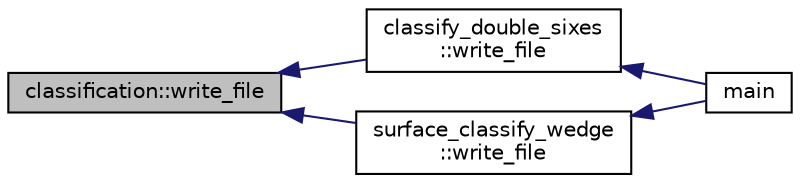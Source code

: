 digraph "classification::write_file"
{
  edge [fontname="Helvetica",fontsize="10",labelfontname="Helvetica",labelfontsize="10"];
  node [fontname="Helvetica",fontsize="10",shape=record];
  rankdir="LR";
  Node85 [label="classification::write_file",height=0.2,width=0.4,color="black", fillcolor="grey75", style="filled", fontcolor="black"];
  Node85 -> Node86 [dir="back",color="midnightblue",fontsize="10",style="solid",fontname="Helvetica"];
  Node86 [label="classify_double_sixes\l::write_file",height=0.2,width=0.4,color="black", fillcolor="white", style="filled",URL="$dd/d23/classclassify__double__sixes.html#ac247ac1d951d9c2d11b7e0356a96c8cc"];
  Node86 -> Node87 [dir="back",color="midnightblue",fontsize="10",style="solid",fontname="Helvetica"];
  Node87 [label="main",height=0.2,width=0.4,color="black", fillcolor="white", style="filled",URL="$df/df8/surface__classify_8_c.html#a217dbf8b442f20279ea00b898af96f52"];
  Node85 -> Node88 [dir="back",color="midnightblue",fontsize="10",style="solid",fontname="Helvetica"];
  Node88 [label="surface_classify_wedge\l::write_file",height=0.2,width=0.4,color="black", fillcolor="white", style="filled",URL="$d7/d5c/classsurface__classify__wedge.html#ad159c83c84f17e92c52fafeea5e57ce4"];
  Node88 -> Node87 [dir="back",color="midnightblue",fontsize="10",style="solid",fontname="Helvetica"];
}
